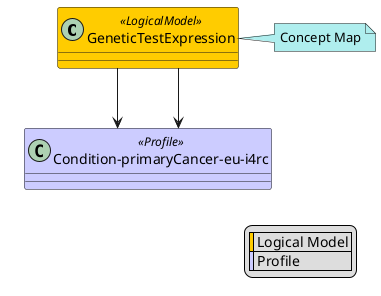 @startuml
skinparam class {
    BackgroundColor<<LogicalModel>> #FFCC00
    BackgroundColor<<Profile>> #CCCCFF
}
skinparam linetype ortho
legend right
  | <#FFCC00> | Logical Model |
  | <#CCCCFF> | Profile |
endlegend
class "GeneticTestExpression" <<LogicalModel>> [[StructureDefinition-GeneticTestExpression.html]]
note right #PaleTurquoise [[ConceptMap-geneticTest2FHIR.html]]
Concept Map
endnote
class "Condition-primaryCancer-eu-i4rc" <<Profile>> [[StructureDefinition-Condition-primaryCancer-eu-i4rc.html]]
"GeneticTestExpression" --> "Condition-primaryCancer-eu-i4rc"
class "Condition-primaryCancer-eu-i4rc" <<Profile>> [[StructureDefinition-Condition-primaryCancer-eu-i4rc.html]]
"GeneticTestExpression" --> "Condition-primaryCancer-eu-i4rc"
"Condition-primaryCancer-eu-i4rc" -[hidden]-> "Condition-primaryCancer-eu-i4rc"
@enduml